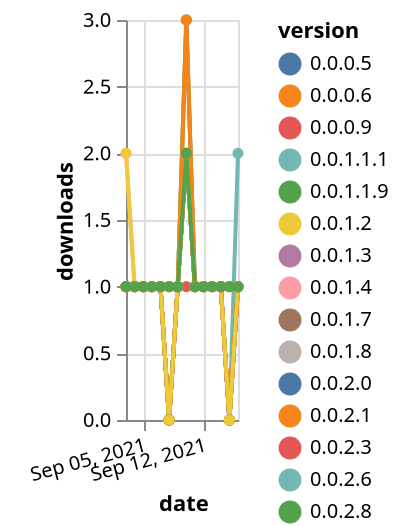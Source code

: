{"$schema": "https://vega.github.io/schema/vega-lite/v5.json", "description": "A simple bar chart with embedded data.", "data": {"values": [{"date": "2021-09-03", "total": 185, "delta": 1, "version": "0.0.0.5"}, {"date": "2021-09-04", "total": 186, "delta": 1, "version": "0.0.0.5"}, {"date": "2021-09-05", "total": 187, "delta": 1, "version": "0.0.0.5"}, {"date": "2021-09-06", "total": 188, "delta": 1, "version": "0.0.0.5"}, {"date": "2021-09-07", "total": 189, "delta": 1, "version": "0.0.0.5"}, {"date": "2021-09-08", "total": 190, "delta": 1, "version": "0.0.0.5"}, {"date": "2021-09-09", "total": 191, "delta": 1, "version": "0.0.0.5"}, {"date": "2021-09-10", "total": 193, "delta": 2, "version": "0.0.0.5"}, {"date": "2021-09-11", "total": 194, "delta": 1, "version": "0.0.0.5"}, {"date": "2021-09-12", "total": 195, "delta": 1, "version": "0.0.0.5"}, {"date": "2021-09-13", "total": 196, "delta": 1, "version": "0.0.0.5"}, {"date": "2021-09-14", "total": 197, "delta": 1, "version": "0.0.0.5"}, {"date": "2021-09-15", "total": 198, "delta": 1, "version": "0.0.0.5"}, {"date": "2021-09-16", "total": 199, "delta": 1, "version": "0.0.0.5"}, {"date": "2021-09-03", "total": 165, "delta": 1, "version": "0.0.1.3"}, {"date": "2021-09-04", "total": 166, "delta": 1, "version": "0.0.1.3"}, {"date": "2021-09-05", "total": 167, "delta": 1, "version": "0.0.1.3"}, {"date": "2021-09-06", "total": 168, "delta": 1, "version": "0.0.1.3"}, {"date": "2021-09-07", "total": 169, "delta": 1, "version": "0.0.1.3"}, {"date": "2021-09-08", "total": 169, "delta": 0, "version": "0.0.1.3"}, {"date": "2021-09-09", "total": 170, "delta": 1, "version": "0.0.1.3"}, {"date": "2021-09-10", "total": 172, "delta": 2, "version": "0.0.1.3"}, {"date": "2021-09-11", "total": 173, "delta": 1, "version": "0.0.1.3"}, {"date": "2021-09-12", "total": 174, "delta": 1, "version": "0.0.1.3"}, {"date": "2021-09-13", "total": 175, "delta": 1, "version": "0.0.1.3"}, {"date": "2021-09-14", "total": 176, "delta": 1, "version": "0.0.1.3"}, {"date": "2021-09-15", "total": 176, "delta": 0, "version": "0.0.1.3"}, {"date": "2021-09-16", "total": 177, "delta": 1, "version": "0.0.1.3"}, {"date": "2021-09-03", "total": 166, "delta": 1, "version": "0.0.1.7"}, {"date": "2021-09-04", "total": 167, "delta": 1, "version": "0.0.1.7"}, {"date": "2021-09-05", "total": 168, "delta": 1, "version": "0.0.1.7"}, {"date": "2021-09-06", "total": 169, "delta": 1, "version": "0.0.1.7"}, {"date": "2021-09-07", "total": 170, "delta": 1, "version": "0.0.1.7"}, {"date": "2021-09-08", "total": 170, "delta": 0, "version": "0.0.1.7"}, {"date": "2021-09-09", "total": 171, "delta": 1, "version": "0.0.1.7"}, {"date": "2021-09-10", "total": 173, "delta": 2, "version": "0.0.1.7"}, {"date": "2021-09-11", "total": 174, "delta": 1, "version": "0.0.1.7"}, {"date": "2021-09-12", "total": 175, "delta": 1, "version": "0.0.1.7"}, {"date": "2021-09-13", "total": 176, "delta": 1, "version": "0.0.1.7"}, {"date": "2021-09-14", "total": 177, "delta": 1, "version": "0.0.1.7"}, {"date": "2021-09-15", "total": 177, "delta": 0, "version": "0.0.1.7"}, {"date": "2021-09-16", "total": 178, "delta": 1, "version": "0.0.1.7"}, {"date": "2021-09-03", "total": 142, "delta": 1, "version": "0.0.2.6"}, {"date": "2021-09-04", "total": 143, "delta": 1, "version": "0.0.2.6"}, {"date": "2021-09-05", "total": 144, "delta": 1, "version": "0.0.2.6"}, {"date": "2021-09-06", "total": 145, "delta": 1, "version": "0.0.2.6"}, {"date": "2021-09-07", "total": 146, "delta": 1, "version": "0.0.2.6"}, {"date": "2021-09-08", "total": 146, "delta": 0, "version": "0.0.2.6"}, {"date": "2021-09-09", "total": 147, "delta": 1, "version": "0.0.2.6"}, {"date": "2021-09-10", "total": 149, "delta": 2, "version": "0.0.2.6"}, {"date": "2021-09-11", "total": 150, "delta": 1, "version": "0.0.2.6"}, {"date": "2021-09-12", "total": 151, "delta": 1, "version": "0.0.2.6"}, {"date": "2021-09-13", "total": 152, "delta": 1, "version": "0.0.2.6"}, {"date": "2021-09-14", "total": 153, "delta": 1, "version": "0.0.2.6"}, {"date": "2021-09-15", "total": 153, "delta": 0, "version": "0.0.2.6"}, {"date": "2021-09-16", "total": 155, "delta": 2, "version": "0.0.2.6"}, {"date": "2021-09-03", "total": 172, "delta": 1, "version": "0.0.1.2"}, {"date": "2021-09-04", "total": 173, "delta": 1, "version": "0.0.1.2"}, {"date": "2021-09-05", "total": 174, "delta": 1, "version": "0.0.1.2"}, {"date": "2021-09-06", "total": 175, "delta": 1, "version": "0.0.1.2"}, {"date": "2021-09-07", "total": 176, "delta": 1, "version": "0.0.1.2"}, {"date": "2021-09-08", "total": 176, "delta": 0, "version": "0.0.1.2"}, {"date": "2021-09-09", "total": 177, "delta": 1, "version": "0.0.1.2"}, {"date": "2021-09-10", "total": 179, "delta": 2, "version": "0.0.1.2"}, {"date": "2021-09-11", "total": 180, "delta": 1, "version": "0.0.1.2"}, {"date": "2021-09-12", "total": 181, "delta": 1, "version": "0.0.1.2"}, {"date": "2021-09-13", "total": 182, "delta": 1, "version": "0.0.1.2"}, {"date": "2021-09-14", "total": 183, "delta": 1, "version": "0.0.1.2"}, {"date": "2021-09-15", "total": 183, "delta": 0, "version": "0.0.1.2"}, {"date": "2021-09-16", "total": 184, "delta": 1, "version": "0.0.1.2"}, {"date": "2021-09-03", "total": 252, "delta": 2, "version": "0.0.1.4"}, {"date": "2021-09-04", "total": 253, "delta": 1, "version": "0.0.1.4"}, {"date": "2021-09-05", "total": 254, "delta": 1, "version": "0.0.1.4"}, {"date": "2021-09-06", "total": 255, "delta": 1, "version": "0.0.1.4"}, {"date": "2021-09-07", "total": 256, "delta": 1, "version": "0.0.1.4"}, {"date": "2021-09-08", "total": 256, "delta": 0, "version": "0.0.1.4"}, {"date": "2021-09-09", "total": 257, "delta": 1, "version": "0.0.1.4"}, {"date": "2021-09-10", "total": 260, "delta": 3, "version": "0.0.1.4"}, {"date": "2021-09-11", "total": 261, "delta": 1, "version": "0.0.1.4"}, {"date": "2021-09-12", "total": 262, "delta": 1, "version": "0.0.1.4"}, {"date": "2021-09-13", "total": 263, "delta": 1, "version": "0.0.1.4"}, {"date": "2021-09-14", "total": 264, "delta": 1, "version": "0.0.1.4"}, {"date": "2021-09-15", "total": 264, "delta": 0, "version": "0.0.1.4"}, {"date": "2021-09-16", "total": 265, "delta": 1, "version": "0.0.1.4"}, {"date": "2021-09-03", "total": 165, "delta": 1, "version": "0.0.1.8"}, {"date": "2021-09-04", "total": 166, "delta": 1, "version": "0.0.1.8"}, {"date": "2021-09-05", "total": 167, "delta": 1, "version": "0.0.1.8"}, {"date": "2021-09-06", "total": 168, "delta": 1, "version": "0.0.1.8"}, {"date": "2021-09-07", "total": 169, "delta": 1, "version": "0.0.1.8"}, {"date": "2021-09-08", "total": 169, "delta": 0, "version": "0.0.1.8"}, {"date": "2021-09-09", "total": 170, "delta": 1, "version": "0.0.1.8"}, {"date": "2021-09-10", "total": 172, "delta": 2, "version": "0.0.1.8"}, {"date": "2021-09-11", "total": 173, "delta": 1, "version": "0.0.1.8"}, {"date": "2021-09-12", "total": 174, "delta": 1, "version": "0.0.1.8"}, {"date": "2021-09-13", "total": 175, "delta": 1, "version": "0.0.1.8"}, {"date": "2021-09-14", "total": 176, "delta": 1, "version": "0.0.1.8"}, {"date": "2021-09-15", "total": 176, "delta": 0, "version": "0.0.1.8"}, {"date": "2021-09-16", "total": 177, "delta": 1, "version": "0.0.1.8"}, {"date": "2021-09-03", "total": 147, "delta": 1, "version": "0.0.3.0"}, {"date": "2021-09-04", "total": 148, "delta": 1, "version": "0.0.3.0"}, {"date": "2021-09-05", "total": 149, "delta": 1, "version": "0.0.3.0"}, {"date": "2021-09-06", "total": 150, "delta": 1, "version": "0.0.3.0"}, {"date": "2021-09-07", "total": 151, "delta": 1, "version": "0.0.3.0"}, {"date": "2021-09-08", "total": 151, "delta": 0, "version": "0.0.3.0"}, {"date": "2021-09-09", "total": 152, "delta": 1, "version": "0.0.3.0"}, {"date": "2021-09-10", "total": 154, "delta": 2, "version": "0.0.3.0"}, {"date": "2021-09-11", "total": 155, "delta": 1, "version": "0.0.3.0"}, {"date": "2021-09-12", "total": 156, "delta": 1, "version": "0.0.3.0"}, {"date": "2021-09-13", "total": 157, "delta": 1, "version": "0.0.3.0"}, {"date": "2021-09-14", "total": 158, "delta": 1, "version": "0.0.3.0"}, {"date": "2021-09-15", "total": 158, "delta": 0, "version": "0.0.3.0"}, {"date": "2021-09-16", "total": 159, "delta": 1, "version": "0.0.3.0"}, {"date": "2021-09-03", "total": 171, "delta": 1, "version": "0.0.0.9"}, {"date": "2021-09-04", "total": 172, "delta": 1, "version": "0.0.0.9"}, {"date": "2021-09-05", "total": 173, "delta": 1, "version": "0.0.0.9"}, {"date": "2021-09-06", "total": 174, "delta": 1, "version": "0.0.0.9"}, {"date": "2021-09-07", "total": 175, "delta": 1, "version": "0.0.0.9"}, {"date": "2021-09-08", "total": 176, "delta": 1, "version": "0.0.0.9"}, {"date": "2021-09-09", "total": 177, "delta": 1, "version": "0.0.0.9"}, {"date": "2021-09-10", "total": 179, "delta": 2, "version": "0.0.0.9"}, {"date": "2021-09-11", "total": 180, "delta": 1, "version": "0.0.0.9"}, {"date": "2021-09-12", "total": 181, "delta": 1, "version": "0.0.0.9"}, {"date": "2021-09-13", "total": 182, "delta": 1, "version": "0.0.0.9"}, {"date": "2021-09-14", "total": 183, "delta": 1, "version": "0.0.0.9"}, {"date": "2021-09-15", "total": 184, "delta": 1, "version": "0.0.0.9"}, {"date": "2021-09-16", "total": 185, "delta": 1, "version": "0.0.0.9"}, {"date": "2021-09-03", "total": 172, "delta": 1, "version": "0.0.1.1.1"}, {"date": "2021-09-04", "total": 173, "delta": 1, "version": "0.0.1.1.1"}, {"date": "2021-09-05", "total": 174, "delta": 1, "version": "0.0.1.1.1"}, {"date": "2021-09-06", "total": 175, "delta": 1, "version": "0.0.1.1.1"}, {"date": "2021-09-07", "total": 176, "delta": 1, "version": "0.0.1.1.1"}, {"date": "2021-09-08", "total": 177, "delta": 1, "version": "0.0.1.1.1"}, {"date": "2021-09-09", "total": 178, "delta": 1, "version": "0.0.1.1.1"}, {"date": "2021-09-10", "total": 180, "delta": 2, "version": "0.0.1.1.1"}, {"date": "2021-09-11", "total": 181, "delta": 1, "version": "0.0.1.1.1"}, {"date": "2021-09-12", "total": 182, "delta": 1, "version": "0.0.1.1.1"}, {"date": "2021-09-13", "total": 183, "delta": 1, "version": "0.0.1.1.1"}, {"date": "2021-09-14", "total": 184, "delta": 1, "version": "0.0.1.1.1"}, {"date": "2021-09-15", "total": 185, "delta": 1, "version": "0.0.1.1.1"}, {"date": "2021-09-16", "total": 186, "delta": 1, "version": "0.0.1.1.1"}, {"date": "2021-09-03", "total": 172, "delta": 1, "version": "0.0.2.0"}, {"date": "2021-09-04", "total": 173, "delta": 1, "version": "0.0.2.0"}, {"date": "2021-09-05", "total": 174, "delta": 1, "version": "0.0.2.0"}, {"date": "2021-09-06", "total": 175, "delta": 1, "version": "0.0.2.0"}, {"date": "2021-09-07", "total": 176, "delta": 1, "version": "0.0.2.0"}, {"date": "2021-09-08", "total": 176, "delta": 0, "version": "0.0.2.0"}, {"date": "2021-09-09", "total": 177, "delta": 1, "version": "0.0.2.0"}, {"date": "2021-09-10", "total": 179, "delta": 2, "version": "0.0.2.0"}, {"date": "2021-09-11", "total": 180, "delta": 1, "version": "0.0.2.0"}, {"date": "2021-09-12", "total": 181, "delta": 1, "version": "0.0.2.0"}, {"date": "2021-09-13", "total": 182, "delta": 1, "version": "0.0.2.0"}, {"date": "2021-09-14", "total": 183, "delta": 1, "version": "0.0.2.0"}, {"date": "2021-09-15", "total": 183, "delta": 0, "version": "0.0.2.0"}, {"date": "2021-09-16", "total": 184, "delta": 1, "version": "0.0.2.0"}, {"date": "2021-09-03", "total": 159, "delta": 1, "version": "0.0.2.3"}, {"date": "2021-09-04", "total": 160, "delta": 1, "version": "0.0.2.3"}, {"date": "2021-09-05", "total": 161, "delta": 1, "version": "0.0.2.3"}, {"date": "2021-09-06", "total": 162, "delta": 1, "version": "0.0.2.3"}, {"date": "2021-09-07", "total": 163, "delta": 1, "version": "0.0.2.3"}, {"date": "2021-09-08", "total": 163, "delta": 0, "version": "0.0.2.3"}, {"date": "2021-09-09", "total": 164, "delta": 1, "version": "0.0.2.3"}, {"date": "2021-09-10", "total": 165, "delta": 1, "version": "0.0.2.3"}, {"date": "2021-09-11", "total": 166, "delta": 1, "version": "0.0.2.3"}, {"date": "2021-09-12", "total": 167, "delta": 1, "version": "0.0.2.3"}, {"date": "2021-09-13", "total": 168, "delta": 1, "version": "0.0.2.3"}, {"date": "2021-09-14", "total": 169, "delta": 1, "version": "0.0.2.3"}, {"date": "2021-09-15", "total": 169, "delta": 0, "version": "0.0.2.3"}, {"date": "2021-09-16", "total": 170, "delta": 1, "version": "0.0.2.3"}, {"date": "2021-09-03", "total": 200, "delta": 1, "version": "0.0.2.8"}, {"date": "2021-09-04", "total": 201, "delta": 1, "version": "0.0.2.8"}, {"date": "2021-09-05", "total": 202, "delta": 1, "version": "0.0.2.8"}, {"date": "2021-09-06", "total": 203, "delta": 1, "version": "0.0.2.8"}, {"date": "2021-09-07", "total": 204, "delta": 1, "version": "0.0.2.8"}, {"date": "2021-09-08", "total": 204, "delta": 0, "version": "0.0.2.8"}, {"date": "2021-09-09", "total": 205, "delta": 1, "version": "0.0.2.8"}, {"date": "2021-09-10", "total": 208, "delta": 3, "version": "0.0.2.8"}, {"date": "2021-09-11", "total": 209, "delta": 1, "version": "0.0.2.8"}, {"date": "2021-09-12", "total": 210, "delta": 1, "version": "0.0.2.8"}, {"date": "2021-09-13", "total": 211, "delta": 1, "version": "0.0.2.8"}, {"date": "2021-09-14", "total": 212, "delta": 1, "version": "0.0.2.8"}, {"date": "2021-09-15", "total": 212, "delta": 0, "version": "0.0.2.8"}, {"date": "2021-09-16", "total": 213, "delta": 1, "version": "0.0.2.8"}, {"date": "2021-09-03", "total": 238, "delta": 1, "version": "0.0.2.1"}, {"date": "2021-09-04", "total": 239, "delta": 1, "version": "0.0.2.1"}, {"date": "2021-09-05", "total": 240, "delta": 1, "version": "0.0.2.1"}, {"date": "2021-09-06", "total": 241, "delta": 1, "version": "0.0.2.1"}, {"date": "2021-09-07", "total": 242, "delta": 1, "version": "0.0.2.1"}, {"date": "2021-09-08", "total": 242, "delta": 0, "version": "0.0.2.1"}, {"date": "2021-09-09", "total": 243, "delta": 1, "version": "0.0.2.1"}, {"date": "2021-09-10", "total": 246, "delta": 3, "version": "0.0.2.1"}, {"date": "2021-09-11", "total": 247, "delta": 1, "version": "0.0.2.1"}, {"date": "2021-09-12", "total": 248, "delta": 1, "version": "0.0.2.1"}, {"date": "2021-09-13", "total": 249, "delta": 1, "version": "0.0.2.1"}, {"date": "2021-09-14", "total": 250, "delta": 1, "version": "0.0.2.1"}, {"date": "2021-09-15", "total": 250, "delta": 0, "version": "0.0.2.1"}, {"date": "2021-09-16", "total": 251, "delta": 1, "version": "0.0.2.1"}, {"date": "2021-09-03", "total": 146, "delta": 2, "version": "0.0.2.9"}, {"date": "2021-09-04", "total": 147, "delta": 1, "version": "0.0.2.9"}, {"date": "2021-09-05", "total": 148, "delta": 1, "version": "0.0.2.9"}, {"date": "2021-09-06", "total": 149, "delta": 1, "version": "0.0.2.9"}, {"date": "2021-09-07", "total": 150, "delta": 1, "version": "0.0.2.9"}, {"date": "2021-09-08", "total": 150, "delta": 0, "version": "0.0.2.9"}, {"date": "2021-09-09", "total": 151, "delta": 1, "version": "0.0.2.9"}, {"date": "2021-09-10", "total": 153, "delta": 2, "version": "0.0.2.9"}, {"date": "2021-09-11", "total": 154, "delta": 1, "version": "0.0.2.9"}, {"date": "2021-09-12", "total": 155, "delta": 1, "version": "0.0.2.9"}, {"date": "2021-09-13", "total": 156, "delta": 1, "version": "0.0.2.9"}, {"date": "2021-09-14", "total": 157, "delta": 1, "version": "0.0.2.9"}, {"date": "2021-09-15", "total": 157, "delta": 0, "version": "0.0.2.9"}, {"date": "2021-09-16", "total": 158, "delta": 1, "version": "0.0.2.9"}, {"date": "2021-09-03", "total": 168, "delta": 1, "version": "0.0.0.6"}, {"date": "2021-09-04", "total": 169, "delta": 1, "version": "0.0.0.6"}, {"date": "2021-09-05", "total": 170, "delta": 1, "version": "0.0.0.6"}, {"date": "2021-09-06", "total": 171, "delta": 1, "version": "0.0.0.6"}, {"date": "2021-09-07", "total": 172, "delta": 1, "version": "0.0.0.6"}, {"date": "2021-09-08", "total": 173, "delta": 1, "version": "0.0.0.6"}, {"date": "2021-09-09", "total": 174, "delta": 1, "version": "0.0.0.6"}, {"date": "2021-09-10", "total": 176, "delta": 2, "version": "0.0.0.6"}, {"date": "2021-09-11", "total": 177, "delta": 1, "version": "0.0.0.6"}, {"date": "2021-09-12", "total": 178, "delta": 1, "version": "0.0.0.6"}, {"date": "2021-09-13", "total": 179, "delta": 1, "version": "0.0.0.6"}, {"date": "2021-09-14", "total": 180, "delta": 1, "version": "0.0.0.6"}, {"date": "2021-09-15", "total": 181, "delta": 1, "version": "0.0.0.6"}, {"date": "2021-09-16", "total": 182, "delta": 1, "version": "0.0.0.6"}, {"date": "2021-09-03", "total": 179, "delta": 1, "version": "0.0.1.1.9"}, {"date": "2021-09-04", "total": 180, "delta": 1, "version": "0.0.1.1.9"}, {"date": "2021-09-05", "total": 181, "delta": 1, "version": "0.0.1.1.9"}, {"date": "2021-09-06", "total": 182, "delta": 1, "version": "0.0.1.1.9"}, {"date": "2021-09-07", "total": 183, "delta": 1, "version": "0.0.1.1.9"}, {"date": "2021-09-08", "total": 184, "delta": 1, "version": "0.0.1.1.9"}, {"date": "2021-09-09", "total": 185, "delta": 1, "version": "0.0.1.1.9"}, {"date": "2021-09-10", "total": 187, "delta": 2, "version": "0.0.1.1.9"}, {"date": "2021-09-11", "total": 188, "delta": 1, "version": "0.0.1.1.9"}, {"date": "2021-09-12", "total": 189, "delta": 1, "version": "0.0.1.1.9"}, {"date": "2021-09-13", "total": 190, "delta": 1, "version": "0.0.1.1.9"}, {"date": "2021-09-14", "total": 191, "delta": 1, "version": "0.0.1.1.9"}, {"date": "2021-09-15", "total": 192, "delta": 1, "version": "0.0.1.1.9"}, {"date": "2021-09-16", "total": 193, "delta": 1, "version": "0.0.1.1.9"}]}, "width": "container", "mark": {"type": "line", "point": {"filled": true}}, "encoding": {"x": {"field": "date", "type": "temporal", "timeUnit": "yearmonthdate", "title": "date", "axis": {"labelAngle": -15}}, "y": {"field": "delta", "type": "quantitative", "title": "downloads"}, "color": {"field": "version", "type": "nominal"}, "tooltip": {"field": "delta"}}}